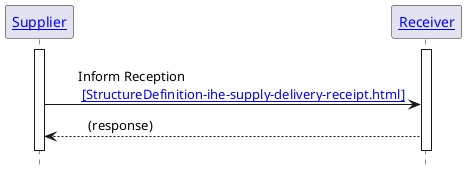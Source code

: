 @startuml

hide footbox

'!include ./style.iuml


Participant "[[actors_and_transactions.html#supplier Supplier]]" as S
Participant "[[actors_and_transactions.html#receiver Receiver]]" as R

activate S
activate R

S -[hidden]> R
S -> R: \tInform Reception \n\t [[PHARM-S3.html{Receipt Notice} ~[StructureDefinition-ihe-supply-delivery-receipt.html~]]]
S <-- R: \t(response)\t
S -[hidden]> R

deactivate S
deactivate R

@enduml
